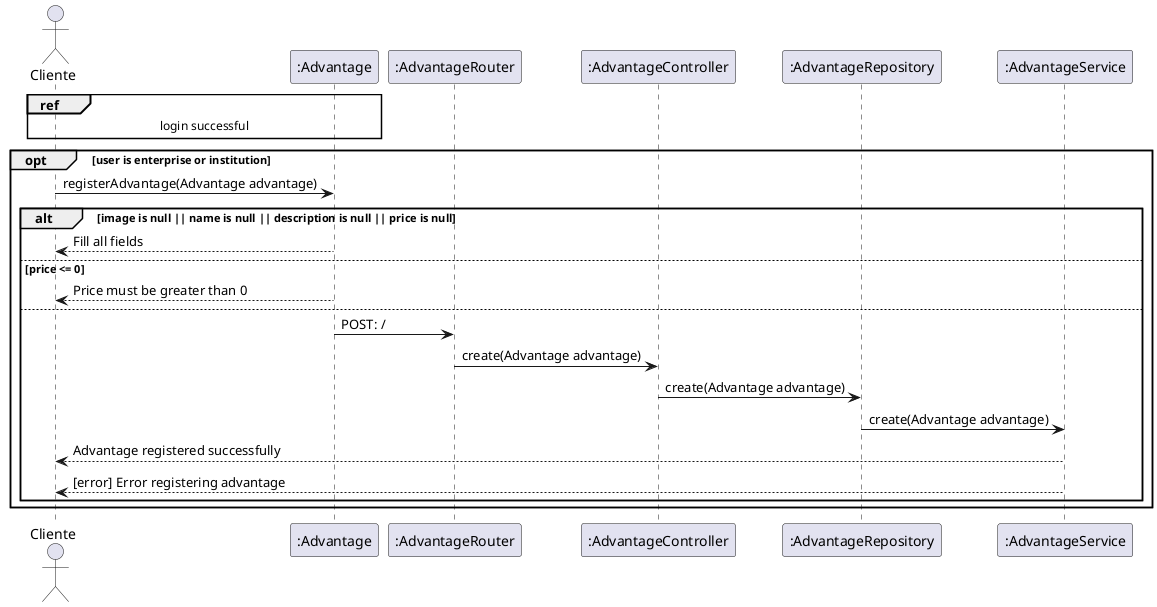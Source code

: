 @startuml

actor "Cliente" as cliente
participant ":Advantage" as ad
participant ":AdvantageRouter" as adRouter
participant ":AdvantageController" as adController
participant ":AdvantageRepository" as adRepository
participant ":AdvantageService" as adService

ref over cliente, ad: login successful

opt user is enterprise or institution
    cliente -> ad : registerAdvantage(Advantage advantage)
    alt image is null || name is null || description is null || price is null
        ad --> cliente : Fill all fields
    else price <= 0
        ad --> cliente : Price must be greater than 0
    else
        ad -> adRouter : POST: /
        adRouter -> adController : create(Advantage advantage)
        adController -> adRepository : create(Advantage advantage)
        adRepository -> adService : create(Advantage advantage)
        adService --> cliente : Advantage registered successfully
        adService --> cliente : [error] Error registering advantage
    end
end

@enduml